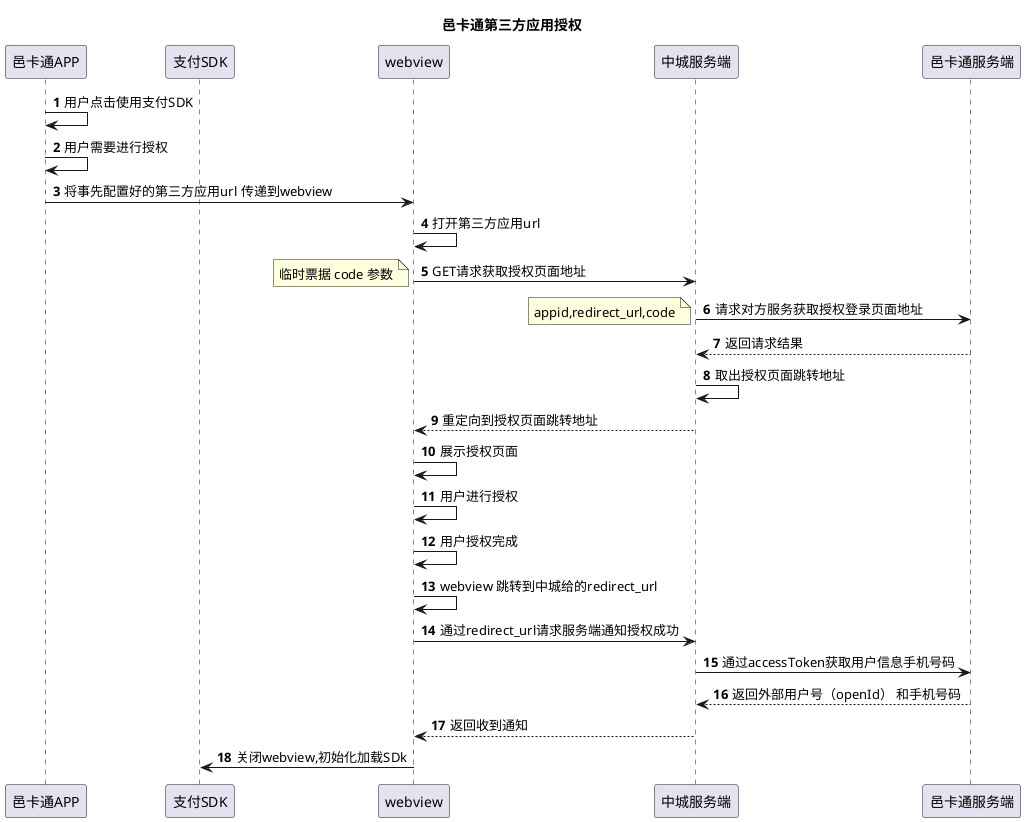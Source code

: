 @startuml
title:邑卡通第三方应用授权
participant  邑卡通APP as 邑卡通APP
participant  支付SDK as 支付SDK
participant  webview as webview
participant  中城服务端 as 中城服务端
participant  邑卡通服务端 as 邑卡通服务端
autonumber
邑卡通APP->邑卡通APP:用户点击使用支付SDK
邑卡通APP->邑卡通APP:用户需要进行授权
邑卡通APP->webview:将事先配置好的第三方应用url 传递到webview
webview->webview:打开第三方应用url
webview->中城服务端:GET请求获取授权页面地址
note left: 临时票据 code 参数
中城服务端->邑卡通服务端:请求对方服务获取授权登录页面地址
note left: appid,redirect_url,code
邑卡通服务端-->中城服务端:返回请求结果
中城服务端->中城服务端:取出授权页面跳转地址
中城服务端-->webview:重定向到授权页面跳转地址
webview->webview:展示授权页面
webview->webview:用户进行授权
webview->webview:用户授权完成
webview->webview:webview 跳转到中城给的redirect_url
webview->中城服务端:通过redirect_url请求服务端通知授权成功
中城服务端->邑卡通服务端:通过accessToken获取用户信息手机号码
邑卡通服务端-->中城服务端:返回外部用户号（openId） 和手机号码
中城服务端-->webview:返回收到通知
webview->支付SDK:关闭webview,初始化加载SDk
@enduml